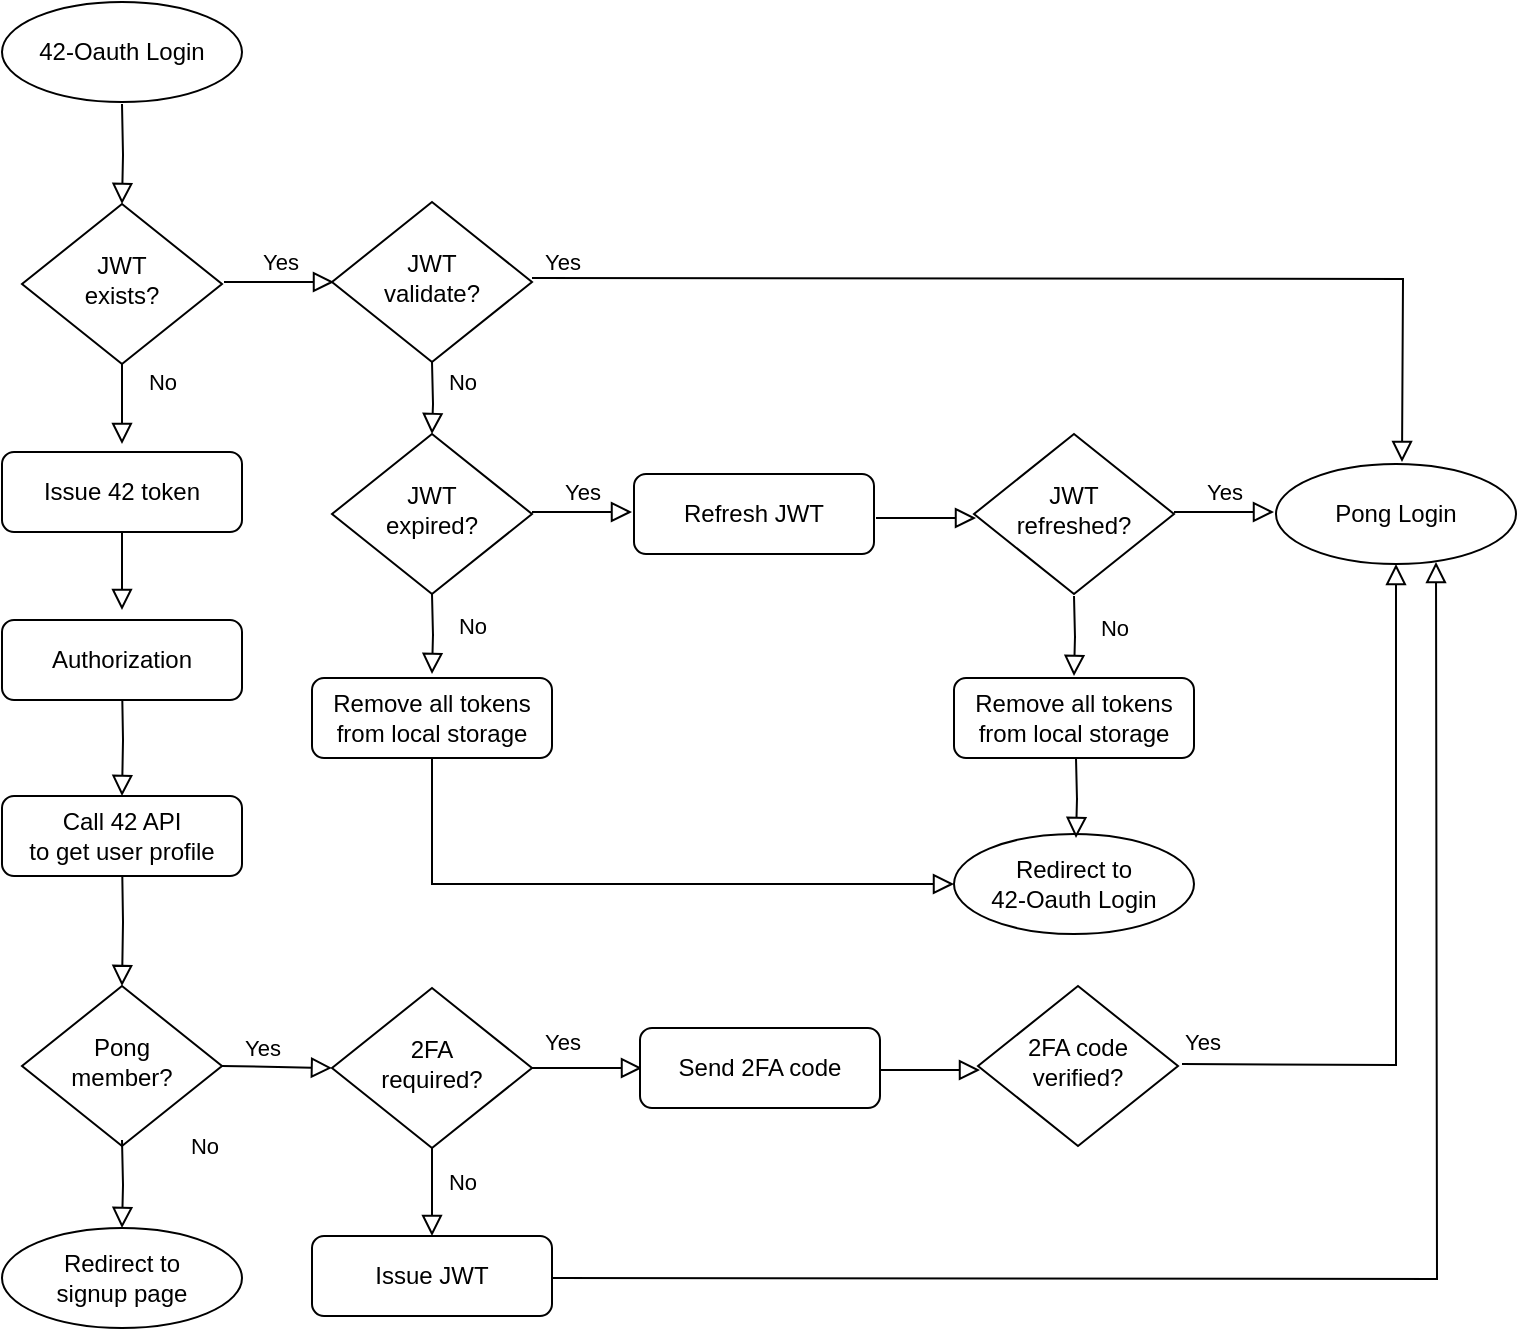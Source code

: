 <mxfile version="21.3.7" type="github">
  <diagram id="C5RBs43oDa-KdzZeNtuy" name="Page-1">
    <mxGraphModel dx="2074" dy="1156" grid="1" gridSize="10" guides="1" tooltips="1" connect="1" arrows="1" fold="1" page="1" pageScale="1" pageWidth="827" pageHeight="1169" math="0" shadow="0">
      <root>
        <mxCell id="WIyWlLk6GJQsqaUBKTNV-0" />
        <mxCell id="WIyWlLk6GJQsqaUBKTNV-1" parent="WIyWlLk6GJQsqaUBKTNV-0" />
        <mxCell id="WIyWlLk6GJQsqaUBKTNV-2" value="" style="rounded=0;html=1;jettySize=auto;orthogonalLoop=1;fontSize=11;endArrow=block;endFill=0;endSize=8;strokeWidth=1;shadow=0;labelBackgroundColor=none;edgeStyle=orthogonalEdgeStyle;" parent="WIyWlLk6GJQsqaUBKTNV-1" target="WIyWlLk6GJQsqaUBKTNV-6" edge="1">
          <mxGeometry relative="1" as="geometry">
            <mxPoint x="110" y="91" as="sourcePoint" />
          </mxGeometry>
        </mxCell>
        <mxCell id="WIyWlLk6GJQsqaUBKTNV-4" value="No" style="rounded=0;html=1;jettySize=auto;orthogonalLoop=1;fontSize=11;endArrow=block;endFill=0;endSize=8;strokeWidth=1;shadow=0;labelBackgroundColor=none;edgeStyle=orthogonalEdgeStyle;" parent="WIyWlLk6GJQsqaUBKTNV-1" source="WIyWlLk6GJQsqaUBKTNV-6" edge="1">
          <mxGeometry x="-0.556" y="20" relative="1" as="geometry">
            <mxPoint as="offset" />
            <mxPoint x="110" y="261" as="targetPoint" />
          </mxGeometry>
        </mxCell>
        <mxCell id="WIyWlLk6GJQsqaUBKTNV-5" value="Yes" style="edgeStyle=orthogonalEdgeStyle;rounded=0;html=1;jettySize=auto;orthogonalLoop=1;fontSize=11;endArrow=block;endFill=0;endSize=8;strokeWidth=1;shadow=0;labelBackgroundColor=none;entryX=0;entryY=0.5;entryDx=0;entryDy=0;" parent="WIyWlLk6GJQsqaUBKTNV-1" edge="1">
          <mxGeometry x="0.027" y="10" relative="1" as="geometry">
            <mxPoint as="offset" />
            <mxPoint x="161" y="180" as="sourcePoint" />
            <mxPoint x="216" y="180" as="targetPoint" />
          </mxGeometry>
        </mxCell>
        <mxCell id="WIyWlLk6GJQsqaUBKTNV-6" value="JWT&lt;br&gt;exists?" style="rhombus;whiteSpace=wrap;html=1;shadow=0;fontFamily=Helvetica;fontSize=12;align=center;strokeWidth=1;spacing=6;spacingTop=-4;" parent="WIyWlLk6GJQsqaUBKTNV-1" vertex="1">
          <mxGeometry x="60" y="141" width="100" height="80" as="geometry" />
        </mxCell>
        <mxCell id="WIyWlLk6GJQsqaUBKTNV-8" value="" style="rounded=0;html=1;jettySize=auto;orthogonalLoop=1;fontSize=11;endArrow=block;endFill=0;endSize=8;strokeWidth=1;shadow=0;labelBackgroundColor=none;edgeStyle=orthogonalEdgeStyle;" parent="WIyWlLk6GJQsqaUBKTNV-1" edge="1">
          <mxGeometry x="-0.156" y="20" relative="1" as="geometry">
            <mxPoint as="offset" />
            <mxPoint x="110" y="299" as="sourcePoint" />
            <mxPoint x="110" y="344" as="targetPoint" />
          </mxGeometry>
        </mxCell>
        <mxCell id="WIyWlLk6GJQsqaUBKTNV-11" value="Refresh JWT" style="rounded=1;whiteSpace=wrap;html=1;fontSize=12;glass=0;strokeWidth=1;shadow=0;" parent="WIyWlLk6GJQsqaUBKTNV-1" vertex="1">
          <mxGeometry x="366" y="276" width="120" height="40" as="geometry" />
        </mxCell>
        <mxCell id="J-SlRhvXGQLOrrwX8WgV-0" value="42-Oauth Login" style="ellipse;whiteSpace=wrap;html=1;" vertex="1" parent="WIyWlLk6GJQsqaUBKTNV-1">
          <mxGeometry x="50" y="40" width="120" height="50" as="geometry" />
        </mxCell>
        <mxCell id="J-SlRhvXGQLOrrwX8WgV-2" value="Yes" style="edgeStyle=orthogonalEdgeStyle;rounded=0;html=1;jettySize=auto;orthogonalLoop=1;fontSize=11;endArrow=block;endFill=0;endSize=8;strokeWidth=1;shadow=0;labelBackgroundColor=none;" edge="1" parent="WIyWlLk6GJQsqaUBKTNV-1">
          <mxGeometry x="-0.943" y="8" relative="1" as="geometry">
            <mxPoint as="offset" />
            <mxPoint x="315" y="178" as="sourcePoint" />
            <mxPoint x="750" y="270" as="targetPoint" />
          </mxGeometry>
        </mxCell>
        <mxCell id="J-SlRhvXGQLOrrwX8WgV-3" value="JWT&lt;br&gt;validate?" style="rhombus;whiteSpace=wrap;html=1;shadow=0;fontFamily=Helvetica;fontSize=12;align=center;strokeWidth=1;spacing=6;spacingTop=-4;" vertex="1" parent="WIyWlLk6GJQsqaUBKTNV-1">
          <mxGeometry x="215" y="140" width="100" height="80" as="geometry" />
        </mxCell>
        <mxCell id="J-SlRhvXGQLOrrwX8WgV-5" value="No" style="rounded=0;html=1;jettySize=auto;orthogonalLoop=1;fontSize=11;endArrow=block;endFill=0;endSize=8;strokeWidth=1;shadow=0;labelBackgroundColor=none;edgeStyle=orthogonalEdgeStyle;" edge="1" parent="WIyWlLk6GJQsqaUBKTNV-1" target="J-SlRhvXGQLOrrwX8WgV-6">
          <mxGeometry x="-0.433" y="15" relative="1" as="geometry">
            <mxPoint as="offset" />
            <mxPoint x="265" y="220" as="sourcePoint" />
          </mxGeometry>
        </mxCell>
        <mxCell id="J-SlRhvXGQLOrrwX8WgV-6" value="JWT&lt;br&gt;expired?" style="rhombus;whiteSpace=wrap;html=1;shadow=0;fontFamily=Helvetica;fontSize=12;align=center;strokeWidth=1;spacing=6;spacingTop=-4;" vertex="1" parent="WIyWlLk6GJQsqaUBKTNV-1">
          <mxGeometry x="215" y="256" width="100" height="80" as="geometry" />
        </mxCell>
        <mxCell id="J-SlRhvXGQLOrrwX8WgV-10" value="No" style="rounded=0;html=1;jettySize=auto;orthogonalLoop=1;fontSize=11;endArrow=block;endFill=0;endSize=8;strokeWidth=1;shadow=0;labelBackgroundColor=none;edgeStyle=orthogonalEdgeStyle;" edge="1" parent="WIyWlLk6GJQsqaUBKTNV-1">
          <mxGeometry x="-0.25" y="20" relative="1" as="geometry">
            <mxPoint as="offset" />
            <mxPoint x="265" y="336" as="sourcePoint" />
            <mxPoint x="265" y="376" as="targetPoint" />
          </mxGeometry>
        </mxCell>
        <mxCell id="J-SlRhvXGQLOrrwX8WgV-13" value="Yes" style="edgeStyle=orthogonalEdgeStyle;rounded=0;html=1;jettySize=auto;orthogonalLoop=1;fontSize=11;endArrow=block;endFill=0;endSize=8;strokeWidth=1;shadow=0;labelBackgroundColor=none;" edge="1" parent="WIyWlLk6GJQsqaUBKTNV-1">
          <mxGeometry y="10" relative="1" as="geometry">
            <mxPoint as="offset" />
            <mxPoint x="315" y="295" as="sourcePoint" />
            <mxPoint x="365" y="295" as="targetPoint" />
          </mxGeometry>
        </mxCell>
        <mxCell id="J-SlRhvXGQLOrrwX8WgV-20" value="" style="edgeStyle=orthogonalEdgeStyle;rounded=0;html=1;jettySize=auto;orthogonalLoop=1;fontSize=11;endArrow=block;endFill=0;endSize=8;strokeWidth=1;shadow=0;labelBackgroundColor=none;" edge="1" parent="WIyWlLk6GJQsqaUBKTNV-1">
          <mxGeometry y="10" relative="1" as="geometry">
            <mxPoint as="offset" />
            <mxPoint x="487" y="298" as="sourcePoint" />
            <mxPoint x="537" y="298" as="targetPoint" />
          </mxGeometry>
        </mxCell>
        <mxCell id="J-SlRhvXGQLOrrwX8WgV-22" value="JWT&lt;br&gt;refreshed?" style="rhombus;whiteSpace=wrap;html=1;shadow=0;fontFamily=Helvetica;fontSize=12;align=center;strokeWidth=1;spacing=6;spacingTop=-4;" vertex="1" parent="WIyWlLk6GJQsqaUBKTNV-1">
          <mxGeometry x="536" y="256" width="100" height="80" as="geometry" />
        </mxCell>
        <mxCell id="J-SlRhvXGQLOrrwX8WgV-23" value="Yes" style="edgeStyle=orthogonalEdgeStyle;rounded=0;html=1;jettySize=auto;orthogonalLoop=1;fontSize=11;endArrow=block;endFill=0;endSize=8;strokeWidth=1;shadow=0;labelBackgroundColor=none;" edge="1" parent="WIyWlLk6GJQsqaUBKTNV-1">
          <mxGeometry y="10" relative="1" as="geometry">
            <mxPoint as="offset" />
            <mxPoint x="636" y="295" as="sourcePoint" />
            <mxPoint x="686" y="295" as="targetPoint" />
          </mxGeometry>
        </mxCell>
        <mxCell id="J-SlRhvXGQLOrrwX8WgV-24" value="Pong Login" style="ellipse;whiteSpace=wrap;html=1;" vertex="1" parent="WIyWlLk6GJQsqaUBKTNV-1">
          <mxGeometry x="687" y="271" width="120" height="50" as="geometry" />
        </mxCell>
        <mxCell id="J-SlRhvXGQLOrrwX8WgV-26" value="No" style="rounded=0;html=1;jettySize=auto;orthogonalLoop=1;fontSize=11;endArrow=block;endFill=0;endSize=8;strokeWidth=1;shadow=0;labelBackgroundColor=none;edgeStyle=orthogonalEdgeStyle;" edge="1" parent="WIyWlLk6GJQsqaUBKTNV-1">
          <mxGeometry x="-0.25" y="20" relative="1" as="geometry">
            <mxPoint as="offset" />
            <mxPoint x="586" y="337" as="sourcePoint" />
            <mxPoint x="586" y="377" as="targetPoint" />
          </mxGeometry>
        </mxCell>
        <mxCell id="J-SlRhvXGQLOrrwX8WgV-29" value="Remove all tokens&lt;br&gt;from local storage" style="rounded=1;whiteSpace=wrap;html=1;fontSize=12;glass=0;strokeWidth=1;shadow=0;" vertex="1" parent="WIyWlLk6GJQsqaUBKTNV-1">
          <mxGeometry x="205" y="378" width="120" height="40" as="geometry" />
        </mxCell>
        <mxCell id="J-SlRhvXGQLOrrwX8WgV-30" value="" style="rounded=0;html=1;jettySize=auto;orthogonalLoop=1;fontSize=11;endArrow=block;endFill=0;endSize=8;strokeWidth=1;shadow=0;labelBackgroundColor=none;edgeStyle=orthogonalEdgeStyle;exitX=0.5;exitY=1;exitDx=0;exitDy=0;entryX=0;entryY=0.5;entryDx=0;entryDy=0;" edge="1" parent="WIyWlLk6GJQsqaUBKTNV-1" source="J-SlRhvXGQLOrrwX8WgV-29" target="J-SlRhvXGQLOrrwX8WgV-31">
          <mxGeometry x="-0.25" y="20" relative="1" as="geometry">
            <mxPoint as="offset" />
            <mxPoint x="266" y="418" as="sourcePoint" />
            <mxPoint x="266" y="458" as="targetPoint" />
          </mxGeometry>
        </mxCell>
        <mxCell id="J-SlRhvXGQLOrrwX8WgV-31" value="Redirect to&lt;br&gt;42-Oauth Login" style="ellipse;whiteSpace=wrap;html=1;" vertex="1" parent="WIyWlLk6GJQsqaUBKTNV-1">
          <mxGeometry x="526" y="456" width="120" height="50" as="geometry" />
        </mxCell>
        <mxCell id="J-SlRhvXGQLOrrwX8WgV-32" value="Remove all tokens&lt;br&gt;from local storage" style="rounded=1;whiteSpace=wrap;html=1;fontSize=12;glass=0;strokeWidth=1;shadow=0;" vertex="1" parent="WIyWlLk6GJQsqaUBKTNV-1">
          <mxGeometry x="526" y="378" width="120" height="40" as="geometry" />
        </mxCell>
        <mxCell id="J-SlRhvXGQLOrrwX8WgV-33" value="" style="rounded=0;html=1;jettySize=auto;orthogonalLoop=1;fontSize=11;endArrow=block;endFill=0;endSize=8;strokeWidth=1;shadow=0;labelBackgroundColor=none;edgeStyle=orthogonalEdgeStyle;" edge="1" parent="WIyWlLk6GJQsqaUBKTNV-1">
          <mxGeometry x="-0.25" y="20" relative="1" as="geometry">
            <mxPoint as="offset" />
            <mxPoint x="587" y="418" as="sourcePoint" />
            <mxPoint x="587" y="458" as="targetPoint" />
          </mxGeometry>
        </mxCell>
        <mxCell id="J-SlRhvXGQLOrrwX8WgV-34" value="Issue 42 token" style="rounded=1;whiteSpace=wrap;html=1;fontSize=12;glass=0;strokeWidth=1;shadow=0;" vertex="1" parent="WIyWlLk6GJQsqaUBKTNV-1">
          <mxGeometry x="50" y="265" width="120" height="40" as="geometry" />
        </mxCell>
        <mxCell id="J-SlRhvXGQLOrrwX8WgV-35" value="" style="rounded=0;html=1;jettySize=auto;orthogonalLoop=1;fontSize=11;endArrow=block;endFill=0;endSize=8;strokeWidth=1;shadow=0;labelBackgroundColor=none;edgeStyle=orthogonalEdgeStyle;entryX=0.5;entryY=0;entryDx=0;entryDy=0;" edge="1" parent="WIyWlLk6GJQsqaUBKTNV-1" target="J-SlRhvXGQLOrrwX8WgV-38">
          <mxGeometry x="-0.156" y="20" relative="1" as="geometry">
            <mxPoint as="offset" />
            <mxPoint x="110" y="380" as="sourcePoint" />
            <mxPoint x="110" y="425" as="targetPoint" />
          </mxGeometry>
        </mxCell>
        <mxCell id="J-SlRhvXGQLOrrwX8WgV-36" value="Authorization" style="rounded=1;whiteSpace=wrap;html=1;fontSize=12;glass=0;strokeWidth=1;shadow=0;" vertex="1" parent="WIyWlLk6GJQsqaUBKTNV-1">
          <mxGeometry x="50" y="349" width="120" height="40" as="geometry" />
        </mxCell>
        <mxCell id="J-SlRhvXGQLOrrwX8WgV-37" value="" style="rounded=0;html=1;jettySize=auto;orthogonalLoop=1;fontSize=11;endArrow=block;endFill=0;endSize=8;strokeWidth=1;shadow=0;labelBackgroundColor=none;edgeStyle=orthogonalEdgeStyle;entryX=0.5;entryY=0;entryDx=0;entryDy=0;" edge="1" parent="WIyWlLk6GJQsqaUBKTNV-1" target="J-SlRhvXGQLOrrwX8WgV-39">
          <mxGeometry x="-0.156" y="20" relative="1" as="geometry">
            <mxPoint as="offset" />
            <mxPoint x="110" y="467" as="sourcePoint" />
            <mxPoint x="110" y="512" as="targetPoint" />
          </mxGeometry>
        </mxCell>
        <mxCell id="J-SlRhvXGQLOrrwX8WgV-38" value="Call 42 API&lt;br&gt;to get user profile" style="rounded=1;whiteSpace=wrap;html=1;fontSize=12;glass=0;strokeWidth=1;shadow=0;" vertex="1" parent="WIyWlLk6GJQsqaUBKTNV-1">
          <mxGeometry x="50" y="437" width="120" height="40" as="geometry" />
        </mxCell>
        <mxCell id="J-SlRhvXGQLOrrwX8WgV-39" value="Pong&lt;br&gt;member?" style="rhombus;whiteSpace=wrap;html=1;shadow=0;fontFamily=Helvetica;fontSize=12;align=center;strokeWidth=1;spacing=6;spacingTop=-4;" vertex="1" parent="WIyWlLk6GJQsqaUBKTNV-1">
          <mxGeometry x="60" y="532" width="100" height="80" as="geometry" />
        </mxCell>
        <mxCell id="J-SlRhvXGQLOrrwX8WgV-40" value="Yes" style="edgeStyle=orthogonalEdgeStyle;rounded=0;html=1;jettySize=auto;orthogonalLoop=1;fontSize=11;endArrow=block;endFill=0;endSize=8;strokeWidth=1;shadow=0;labelBackgroundColor=none;entryX=0;entryY=0.5;entryDx=0;entryDy=0;" edge="1" parent="WIyWlLk6GJQsqaUBKTNV-1" target="J-SlRhvXGQLOrrwX8WgV-51">
          <mxGeometry x="-0.285" y="9" relative="1" as="geometry">
            <mxPoint as="offset" />
            <mxPoint x="160" y="572" as="sourcePoint" />
            <mxPoint x="210" y="572" as="targetPoint" />
          </mxGeometry>
        </mxCell>
        <mxCell id="J-SlRhvXGQLOrrwX8WgV-41" value="No" style="rounded=0;html=1;jettySize=auto;orthogonalLoop=1;fontSize=11;endArrow=block;endFill=0;endSize=8;strokeWidth=1;shadow=0;labelBackgroundColor=none;edgeStyle=orthogonalEdgeStyle;entryX=0.5;entryY=0;entryDx=0;entryDy=0;" edge="1" parent="WIyWlLk6GJQsqaUBKTNV-1" target="J-SlRhvXGQLOrrwX8WgV-42">
          <mxGeometry x="0.011" y="-20" relative="1" as="geometry">
            <mxPoint x="40" as="offset" />
            <mxPoint x="110" y="609" as="sourcePoint" />
            <mxPoint x="110" y="649" as="targetPoint" />
          </mxGeometry>
        </mxCell>
        <mxCell id="J-SlRhvXGQLOrrwX8WgV-42" value="Redirect to&lt;br&gt;signup page" style="ellipse;whiteSpace=wrap;html=1;" vertex="1" parent="WIyWlLk6GJQsqaUBKTNV-1">
          <mxGeometry x="50" y="653" width="120" height="50" as="geometry" />
        </mxCell>
        <mxCell id="J-SlRhvXGQLOrrwX8WgV-43" value="Issue JWT" style="rounded=1;whiteSpace=wrap;html=1;fontSize=12;glass=0;strokeWidth=1;shadow=0;" vertex="1" parent="WIyWlLk6GJQsqaUBKTNV-1">
          <mxGeometry x="205" y="657" width="120" height="40" as="geometry" />
        </mxCell>
        <mxCell id="J-SlRhvXGQLOrrwX8WgV-44" value="" style="edgeStyle=orthogonalEdgeStyle;rounded=0;html=1;jettySize=auto;orthogonalLoop=1;fontSize=11;endArrow=block;endFill=0;endSize=8;strokeWidth=1;shadow=0;labelBackgroundColor=none;" edge="1" parent="WIyWlLk6GJQsqaUBKTNV-1">
          <mxGeometry y="10" relative="1" as="geometry">
            <mxPoint as="offset" />
            <mxPoint x="325" y="678" as="sourcePoint" />
            <mxPoint x="767" y="320" as="targetPoint" />
          </mxGeometry>
        </mxCell>
        <mxCell id="J-SlRhvXGQLOrrwX8WgV-51" value="2FA&lt;br&gt;required?" style="rhombus;whiteSpace=wrap;html=1;shadow=0;fontFamily=Helvetica;fontSize=12;align=center;strokeWidth=1;spacing=6;spacingTop=-4;" vertex="1" parent="WIyWlLk6GJQsqaUBKTNV-1">
          <mxGeometry x="215" y="533" width="100" height="80" as="geometry" />
        </mxCell>
        <mxCell id="J-SlRhvXGQLOrrwX8WgV-54" value="Yes" style="edgeStyle=orthogonalEdgeStyle;rounded=0;html=1;jettySize=auto;orthogonalLoop=1;fontSize=11;endArrow=block;endFill=0;endSize=8;strokeWidth=1;shadow=0;labelBackgroundColor=none;entryX=0;entryY=0.5;entryDx=0;entryDy=0;" edge="1" parent="WIyWlLk6GJQsqaUBKTNV-1">
          <mxGeometry x="-0.455" y="13" relative="1" as="geometry">
            <mxPoint as="offset" />
            <mxPoint x="315" y="573" as="sourcePoint" />
            <mxPoint x="370" y="573" as="targetPoint" />
          </mxGeometry>
        </mxCell>
        <mxCell id="J-SlRhvXGQLOrrwX8WgV-55" value="No" style="rounded=0;html=1;jettySize=auto;orthogonalLoop=1;fontSize=11;endArrow=block;endFill=0;endSize=8;strokeWidth=1;shadow=0;labelBackgroundColor=none;edgeStyle=orthogonalEdgeStyle;entryX=0.5;entryY=0;entryDx=0;entryDy=0;" edge="1" parent="WIyWlLk6GJQsqaUBKTNV-1">
          <mxGeometry x="-0.227" y="15" relative="1" as="geometry">
            <mxPoint as="offset" />
            <mxPoint x="265" y="613" as="sourcePoint" />
            <mxPoint x="265" y="657" as="targetPoint" />
          </mxGeometry>
        </mxCell>
        <mxCell id="J-SlRhvXGQLOrrwX8WgV-56" value="Send 2FA code" style="rounded=1;whiteSpace=wrap;html=1;fontSize=12;glass=0;strokeWidth=1;shadow=0;" vertex="1" parent="WIyWlLk6GJQsqaUBKTNV-1">
          <mxGeometry x="369" y="553" width="120" height="40" as="geometry" />
        </mxCell>
        <mxCell id="J-SlRhvXGQLOrrwX8WgV-57" value="" style="edgeStyle=orthogonalEdgeStyle;rounded=0;html=1;jettySize=auto;orthogonalLoop=1;fontSize=11;endArrow=block;endFill=0;endSize=8;strokeWidth=1;shadow=0;labelBackgroundColor=none;" edge="1" parent="WIyWlLk6GJQsqaUBKTNV-1">
          <mxGeometry y="10" relative="1" as="geometry">
            <mxPoint as="offset" />
            <mxPoint x="489" y="574" as="sourcePoint" />
            <mxPoint x="539" y="574" as="targetPoint" />
          </mxGeometry>
        </mxCell>
        <mxCell id="J-SlRhvXGQLOrrwX8WgV-58" value="2FA code&lt;br&gt;verified?" style="rhombus;whiteSpace=wrap;html=1;shadow=0;fontFamily=Helvetica;fontSize=12;align=center;strokeWidth=1;spacing=6;spacingTop=-4;" vertex="1" parent="WIyWlLk6GJQsqaUBKTNV-1">
          <mxGeometry x="538" y="532" width="100" height="80" as="geometry" />
        </mxCell>
        <mxCell id="J-SlRhvXGQLOrrwX8WgV-59" value="Yes" style="edgeStyle=orthogonalEdgeStyle;rounded=0;html=1;jettySize=auto;orthogonalLoop=1;fontSize=11;endArrow=block;endFill=0;endSize=8;strokeWidth=1;shadow=0;labelBackgroundColor=none;entryX=0.5;entryY=1;entryDx=0;entryDy=0;" edge="1" parent="WIyWlLk6GJQsqaUBKTNV-1" target="J-SlRhvXGQLOrrwX8WgV-24">
          <mxGeometry x="-0.944" y="11" relative="1" as="geometry">
            <mxPoint as="offset" />
            <mxPoint x="640" y="571" as="sourcePoint" />
            <mxPoint x="690" y="570" as="targetPoint" />
          </mxGeometry>
        </mxCell>
      </root>
    </mxGraphModel>
  </diagram>
</mxfile>
